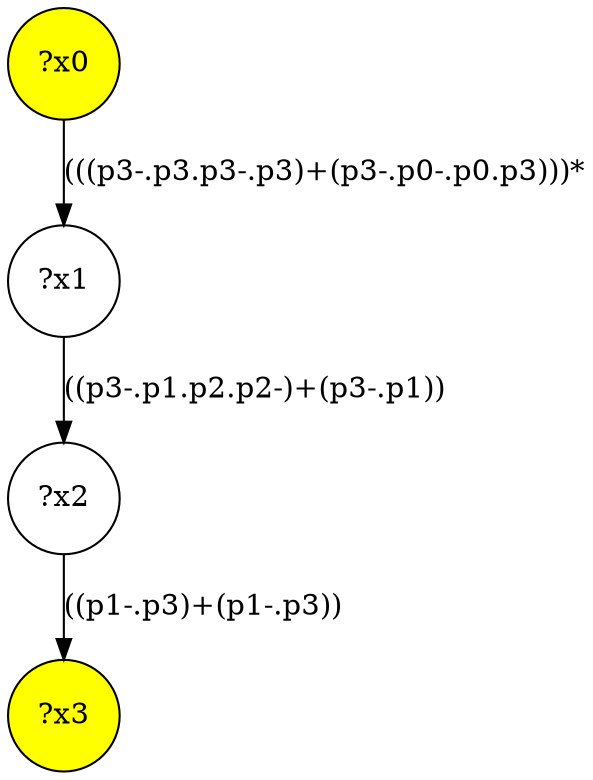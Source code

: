 digraph g {
	x0 [fillcolor="yellow", style="filled," shape=circle, label="?x0"];
	x3 [fillcolor="yellow", style="filled," shape=circle, label="?x3"];
	x1 [shape=circle, label="?x1"];
x0 -> x1[label="(((p3-.p3.p3-.p3)+(p3-.p0-.p0.p3)))*"]	x2 [shape=circle, label="?x2"];
x1 -> x2[label="((p3-.p1.p2.p2-)+(p3-.p1))"]x2 -> x3[label="((p1-.p3)+(p1-.p3))"]}
